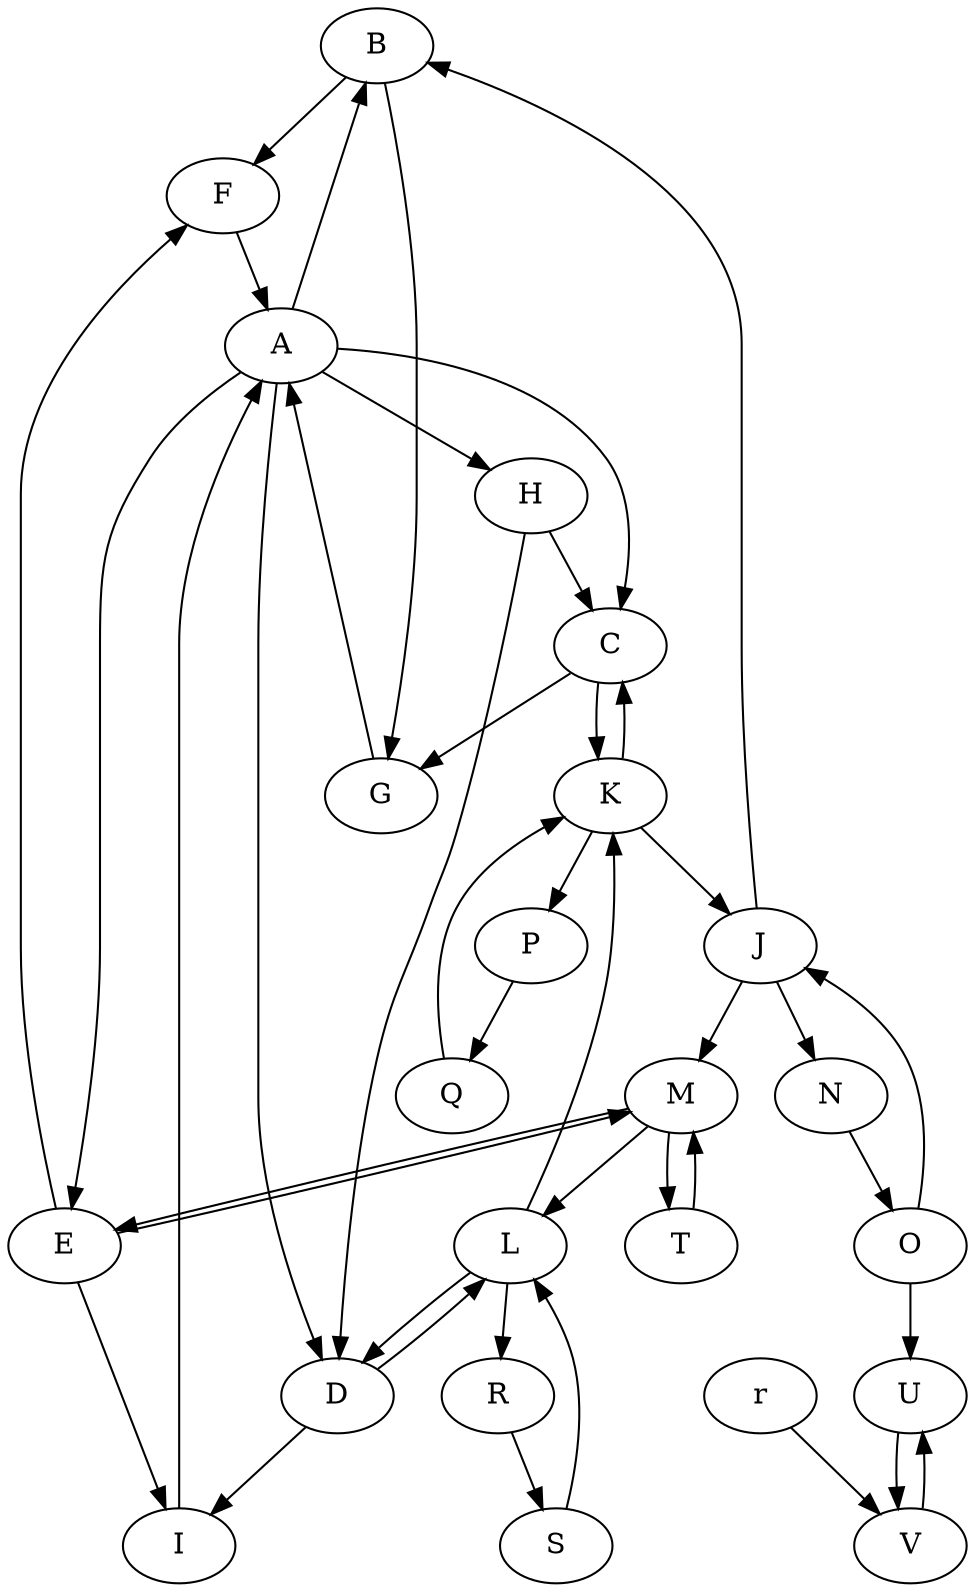 digraph G {

   
    node  [pos = "2.0,0!?"] B;
    node  [pos = "0,-2!?"] C;
    node [pos = "0.0,0.0!?"] A ;
     node [pos = "0.0,2.0!?"] E ;
    node [pos = "-2.0,0.0!?"] D ;
    node [pos = "1.0,1.0!?"] F ;
    node [pos = "-1.0,1.0!?"] I ;
    node [pos = "1.0,-1.0!?"] G ;
    node [pos = "-1.0,-1.0!?"] H ;
    node [pos = "0.0,4.0!?"] M ;   
    node [pos = "0.0,6.0!?"] T ;   
    node [pos = "4.0,0.0!?"] J ;   
    node [pos = "-4.0,0.0!?"] L ;   
    node [pos = "0.0,-4.0!?"] K;   
    node [pos = "5.0,1.0!?"] N;   
    node [pos = "6.0,-0.0!?"] O; 
    node [pos = "1.0,-5.0!?"] P;
    node [pos = "-1.0,-5.0!?"] Q;
    node [pos = "1.0,-6.0!?"] U;
    node [pos = "-1.0,-6.0!?"] V;
    
    node [pos = "-6.0,0.0!?"] S;
    node [pos = "-5.0,-1.0!?"] R;
    A ->B -> G-> A;
    B -> F -> A -> E -> I -> A ;
    E -> F;
    A -> H -> D -> I;
    H-> C-> G;
   A -> D;
   A -> C;
    E->M-> E;
    M->T->M;
    J->B;
    D-> L-> D;
    C->K->C;
    K->J->M->L->K;
    K->P->Q->K;
    J->N->O->J;
    O->U;
    U->V->U;
    L->R->S->L;
    r->V;
}